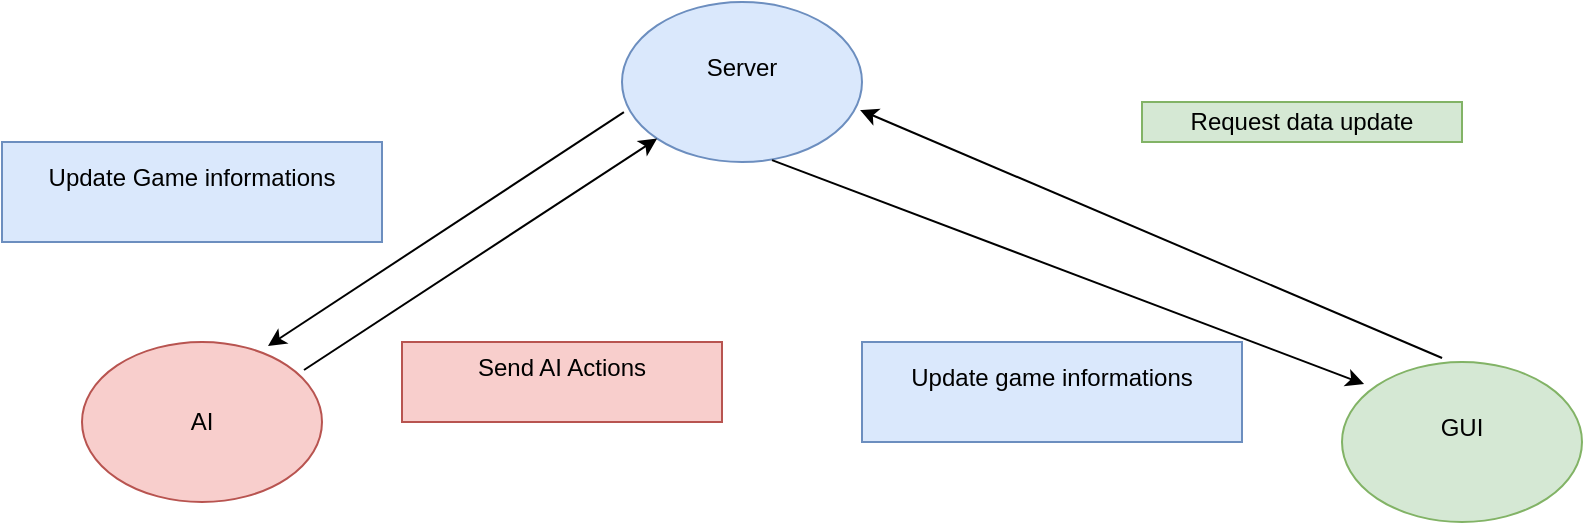 <mxfile version="14.8.2" type="github">
  <diagram id="CbuBbzCR7n4TyNfNOC3d" name="Page-1">
    <mxGraphModel dx="1355" dy="793" grid="1" gridSize="10" guides="1" tooltips="1" connect="1" arrows="1" fold="1" page="1" pageScale="1" pageWidth="827" pageHeight="1169" math="0" shadow="0">
      <root>
        <mxCell id="0" />
        <mxCell id="1" parent="0" />
        <mxCell id="UahKGlGqAtQHhYIkYV7x-1" value="&lt;div&gt;GUI&lt;/div&gt;&lt;div&gt;&lt;br&gt;&lt;/div&gt;" style="ellipse;whiteSpace=wrap;html=1;fillColor=#d5e8d4;strokeColor=#82b366;" vertex="1" parent="1">
          <mxGeometry x="750" y="530" width="120" height="80" as="geometry" />
        </mxCell>
        <mxCell id="UahKGlGqAtQHhYIkYV7x-2" value="AI" style="ellipse;whiteSpace=wrap;html=1;fillColor=#f8cecc;strokeColor=#b85450;" vertex="1" parent="1">
          <mxGeometry x="120" y="520" width="120" height="80" as="geometry" />
        </mxCell>
        <mxCell id="UahKGlGqAtQHhYIkYV7x-3" value="&lt;div&gt;Server&lt;/div&gt;&lt;div&gt;&lt;br&gt;&lt;/div&gt;" style="ellipse;whiteSpace=wrap;html=1;fillColor=#dae8fc;strokeColor=#6c8ebf;" vertex="1" parent="1">
          <mxGeometry x="390" y="350" width="120" height="80" as="geometry" />
        </mxCell>
        <mxCell id="UahKGlGqAtQHhYIkYV7x-4" value="" style="endArrow=classic;html=1;entryX=0;entryY=1;entryDx=0;entryDy=0;exitX=0.925;exitY=0.175;exitDx=0;exitDy=0;exitPerimeter=0;" edge="1" parent="1" source="UahKGlGqAtQHhYIkYV7x-2" target="UahKGlGqAtQHhYIkYV7x-3">
          <mxGeometry width="50" height="50" relative="1" as="geometry">
            <mxPoint x="-220" y="490" as="sourcePoint" />
            <mxPoint x="-170" y="440" as="targetPoint" />
          </mxGeometry>
        </mxCell>
        <mxCell id="UahKGlGqAtQHhYIkYV7x-9" value="" style="endArrow=classic;html=1;exitX=0.008;exitY=0.688;exitDx=0;exitDy=0;exitPerimeter=0;entryX=0.775;entryY=0.025;entryDx=0;entryDy=0;entryPerimeter=0;" edge="1" parent="1" source="UahKGlGqAtQHhYIkYV7x-3" target="UahKGlGqAtQHhYIkYV7x-2">
          <mxGeometry width="50" height="50" relative="1" as="geometry">
            <mxPoint x="280" y="350" as="sourcePoint" />
            <mxPoint x="330" y="300" as="targetPoint" />
          </mxGeometry>
        </mxCell>
        <mxCell id="UahKGlGqAtQHhYIkYV7x-10" value="&lt;div&gt;Update Game informations&lt;/div&gt;&lt;div&gt;&lt;br&gt;&lt;/div&gt;" style="text;html=1;strokeColor=#6c8ebf;fillColor=#dae8fc;align=center;verticalAlign=middle;whiteSpace=wrap;rounded=0;" vertex="1" parent="1">
          <mxGeometry x="80" y="420" width="190" height="50" as="geometry" />
        </mxCell>
        <mxCell id="UahKGlGqAtQHhYIkYV7x-11" value="&lt;div&gt;Send AI Actions&lt;/div&gt;&lt;div&gt;&lt;br&gt;&lt;/div&gt;" style="text;html=1;strokeColor=#b85450;fillColor=#f8cecc;align=center;verticalAlign=middle;whiteSpace=wrap;rounded=0;" vertex="1" parent="1">
          <mxGeometry x="280" y="520" width="160" height="40" as="geometry" />
        </mxCell>
        <mxCell id="UahKGlGqAtQHhYIkYV7x-12" value="" style="endArrow=classic;html=1;entryX=0.992;entryY=0.675;entryDx=0;entryDy=0;entryPerimeter=0;exitX=0.417;exitY=-0.025;exitDx=0;exitDy=0;exitPerimeter=0;" edge="1" parent="1" source="UahKGlGqAtQHhYIkYV7x-1" target="UahKGlGqAtQHhYIkYV7x-3">
          <mxGeometry width="50" height="50" relative="1" as="geometry">
            <mxPoint x="620" y="510" as="sourcePoint" />
            <mxPoint x="510" y="410" as="targetPoint" />
          </mxGeometry>
        </mxCell>
        <mxCell id="UahKGlGqAtQHhYIkYV7x-13" value="" style="endArrow=classic;html=1;exitX=0.625;exitY=0.988;exitDx=0;exitDy=0;exitPerimeter=0;entryX=0.092;entryY=0.138;entryDx=0;entryDy=0;entryPerimeter=0;" edge="1" parent="1" source="UahKGlGqAtQHhYIkYV7x-3" target="UahKGlGqAtQHhYIkYV7x-1">
          <mxGeometry width="50" height="50" relative="1" as="geometry">
            <mxPoint x="390" y="450" as="sourcePoint" />
            <mxPoint x="440" y="400" as="targetPoint" />
          </mxGeometry>
        </mxCell>
        <mxCell id="UahKGlGqAtQHhYIkYV7x-14" value="Request data update" style="text;html=1;strokeColor=#82b366;fillColor=#d5e8d4;align=center;verticalAlign=middle;whiteSpace=wrap;rounded=0;" vertex="1" parent="1">
          <mxGeometry x="650" y="400" width="160" height="20" as="geometry" />
        </mxCell>
        <mxCell id="UahKGlGqAtQHhYIkYV7x-15" value="&lt;div&gt;Update game informations&lt;/div&gt;&lt;div&gt;&lt;br&gt;&lt;/div&gt;" style="text;html=1;strokeColor=#6c8ebf;fillColor=#dae8fc;align=center;verticalAlign=middle;whiteSpace=wrap;rounded=0;" vertex="1" parent="1">
          <mxGeometry x="510" y="520" width="190" height="50" as="geometry" />
        </mxCell>
      </root>
    </mxGraphModel>
  </diagram>
</mxfile>

